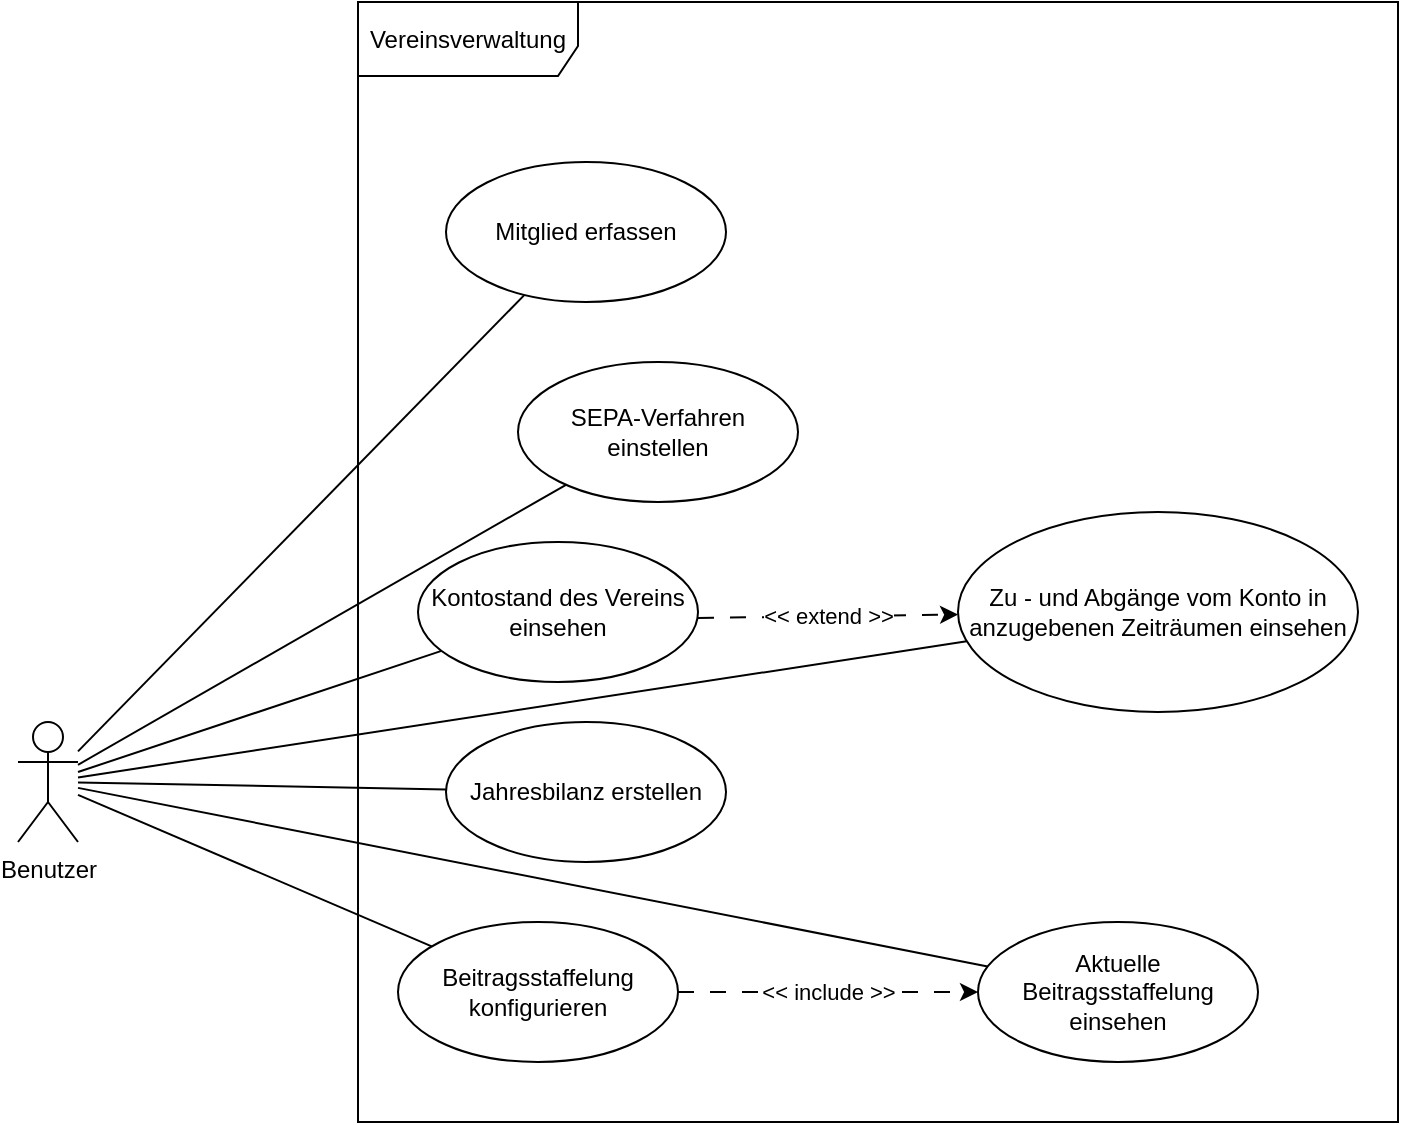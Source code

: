 <mxfile version="22.1.16" type="device">
  <diagram name="Seite-1" id="QP7oHoSzBWz8RqSxICpP">
    <mxGraphModel dx="1434" dy="746" grid="1" gridSize="10" guides="1" tooltips="1" connect="1" arrows="1" fold="1" page="1" pageScale="1" pageWidth="827" pageHeight="1169" math="0" shadow="0">
      <root>
        <mxCell id="0" />
        <mxCell id="1" parent="0" />
        <mxCell id="LC5mWiwYeEPQYET0ECP--1" value="Vereinsverwaltung" style="shape=umlFrame;whiteSpace=wrap;html=1;pointerEvents=0;width=110;height=37;" parent="1" vertex="1">
          <mxGeometry x="230" y="40" width="520" height="560" as="geometry" />
        </mxCell>
        <mxCell id="LC5mWiwYeEPQYET0ECP--2" value="Mitglied erfassen" style="ellipse;whiteSpace=wrap;html=1;" parent="1" vertex="1">
          <mxGeometry x="274" y="120" width="140" height="70" as="geometry" />
        </mxCell>
        <mxCell id="LC5mWiwYeEPQYET0ECP--4" style="rounded=0;orthogonalLoop=1;jettySize=auto;html=1;endArrow=none;endFill=0;" parent="1" source="LC5mWiwYeEPQYET0ECP--3" target="LC5mWiwYeEPQYET0ECP--2" edge="1">
          <mxGeometry relative="1" as="geometry" />
        </mxCell>
        <mxCell id="LC5mWiwYeEPQYET0ECP--6" style="rounded=0;orthogonalLoop=1;jettySize=auto;html=1;endArrow=none;endFill=0;" parent="1" source="LC5mWiwYeEPQYET0ECP--3" target="LC5mWiwYeEPQYET0ECP--5" edge="1">
          <mxGeometry relative="1" as="geometry" />
        </mxCell>
        <mxCell id="LC5mWiwYeEPQYET0ECP--9" style="rounded=0;orthogonalLoop=1;jettySize=auto;html=1;endArrow=none;endFill=0;" parent="1" source="LC5mWiwYeEPQYET0ECP--3" target="LC5mWiwYeEPQYET0ECP--8" edge="1">
          <mxGeometry relative="1" as="geometry" />
        </mxCell>
        <mxCell id="LC5mWiwYeEPQYET0ECP--13" style="rounded=0;orthogonalLoop=1;jettySize=auto;html=1;endArrow=none;endFill=0;" parent="1" source="LC5mWiwYeEPQYET0ECP--3" target="LC5mWiwYeEPQYET0ECP--12" edge="1">
          <mxGeometry relative="1" as="geometry" />
        </mxCell>
        <mxCell id="LC5mWiwYeEPQYET0ECP--17" style="rounded=0;orthogonalLoop=1;jettySize=auto;html=1;endArrow=none;endFill=0;" parent="1" source="LC5mWiwYeEPQYET0ECP--3" target="LC5mWiwYeEPQYET0ECP--14" edge="1">
          <mxGeometry relative="1" as="geometry" />
        </mxCell>
        <mxCell id="sATDczV30odTQPf0jmUU-2" style="rounded=0;orthogonalLoop=1;jettySize=auto;html=1;endArrow=none;endFill=0;" parent="1" source="LC5mWiwYeEPQYET0ECP--3" target="LC5mWiwYeEPQYET0ECP--10" edge="1">
          <mxGeometry relative="1" as="geometry" />
        </mxCell>
        <mxCell id="sATDczV30odTQPf0jmUU-3" style="rounded=0;orthogonalLoop=1;jettySize=auto;html=1;endArrow=none;endFill=0;" parent="1" source="LC5mWiwYeEPQYET0ECP--3" target="LC5mWiwYeEPQYET0ECP--15" edge="1">
          <mxGeometry relative="1" as="geometry" />
        </mxCell>
        <mxCell id="LC5mWiwYeEPQYET0ECP--3" value="Benutzer" style="shape=umlActor;verticalLabelPosition=bottom;verticalAlign=top;html=1;" parent="1" vertex="1">
          <mxGeometry x="60" y="400" width="30" height="60" as="geometry" />
        </mxCell>
        <mxCell id="LC5mWiwYeEPQYET0ECP--5" value="SEPA-Verfahren einstellen" style="ellipse;whiteSpace=wrap;html=1;" parent="1" vertex="1">
          <mxGeometry x="310" y="220" width="140" height="70" as="geometry" />
        </mxCell>
        <mxCell id="LC5mWiwYeEPQYET0ECP--11" value="&amp;lt;&amp;lt; extend &amp;gt;&amp;gt;" style="rounded=0;orthogonalLoop=1;jettySize=auto;html=1;dashed=1;dashPattern=8 8;" parent="1" target="LC5mWiwYeEPQYET0ECP--10" edge="1">
          <mxGeometry relative="1" as="geometry">
            <mxPoint x="400" y="348" as="sourcePoint" />
            <mxPoint x="514" y="173" as="targetPoint" />
          </mxGeometry>
        </mxCell>
        <mxCell id="LC5mWiwYeEPQYET0ECP--8" value="Kontostand des Vereins einsehen" style="ellipse;whiteSpace=wrap;html=1;" parent="1" vertex="1">
          <mxGeometry x="260" y="310" width="140" height="70" as="geometry" />
        </mxCell>
        <mxCell id="LC5mWiwYeEPQYET0ECP--10" value="Zu - und Abgänge vom Konto in anzugebenen Zeiträumen einsehen" style="ellipse;whiteSpace=wrap;html=1;" parent="1" vertex="1">
          <mxGeometry x="530" y="295" width="200" height="100" as="geometry" />
        </mxCell>
        <mxCell id="LC5mWiwYeEPQYET0ECP--12" value="Jahresbilanz erstellen" style="ellipse;whiteSpace=wrap;html=1;" parent="1" vertex="1">
          <mxGeometry x="274" y="400" width="140" height="70" as="geometry" />
        </mxCell>
        <mxCell id="LC5mWiwYeEPQYET0ECP--16" value="&amp;lt;&amp;lt; include &amp;gt;&amp;gt;" style="rounded=0;orthogonalLoop=1;jettySize=auto;html=1;dashed=1;dashPattern=8 8;" parent="1" source="LC5mWiwYeEPQYET0ECP--14" target="LC5mWiwYeEPQYET0ECP--15" edge="1">
          <mxGeometry relative="1" as="geometry" />
        </mxCell>
        <mxCell id="LC5mWiwYeEPQYET0ECP--14" value="Beitragsstaffelung konfigurieren" style="ellipse;whiteSpace=wrap;html=1;" parent="1" vertex="1">
          <mxGeometry x="250" y="500" width="140" height="70" as="geometry" />
        </mxCell>
        <mxCell id="LC5mWiwYeEPQYET0ECP--15" value="Aktuelle Beitragsstaffelung einsehen" style="ellipse;whiteSpace=wrap;html=1;" parent="1" vertex="1">
          <mxGeometry x="540" y="500" width="140" height="70" as="geometry" />
        </mxCell>
      </root>
    </mxGraphModel>
  </diagram>
</mxfile>

